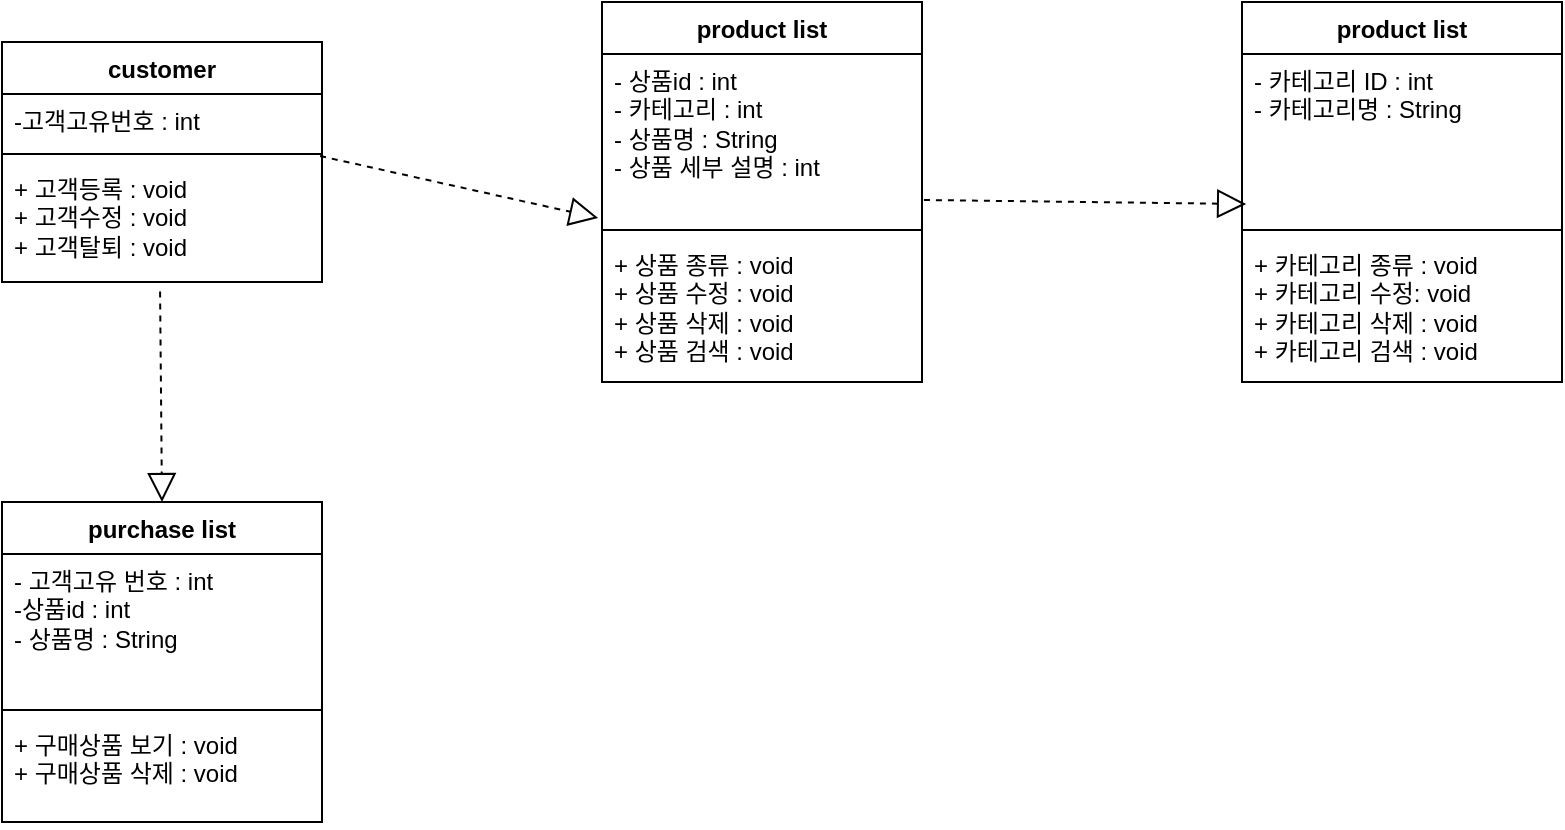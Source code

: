 <mxfile version="24.7.13">
  <diagram name="Page-1" id="e7e014a7-5840-1c2e-5031-d8a46d1fe8dd">
    <mxGraphModel dx="1434" dy="746" grid="1" gridSize="10" guides="1" tooltips="1" connect="1" arrows="1" fold="1" page="1" pageScale="1" pageWidth="1169" pageHeight="826" background="none" math="0" shadow="0">
      <root>
        <mxCell id="0" />
        <mxCell id="1" parent="0" />
        <mxCell id="5KYSkmtViK5-AkCnaimw-48" value="customer" style="swimlane;fontStyle=1;align=center;verticalAlign=top;childLayout=stackLayout;horizontal=1;startSize=26;horizontalStack=0;resizeParent=1;resizeParentMax=0;resizeLast=0;collapsible=1;marginBottom=0;whiteSpace=wrap;html=1;" vertex="1" parent="1">
          <mxGeometry x="80" y="220" width="160" height="120" as="geometry" />
        </mxCell>
        <mxCell id="5KYSkmtViK5-AkCnaimw-49" value="-고객고유번호 : int" style="text;strokeColor=none;fillColor=none;align=left;verticalAlign=top;spacingLeft=4;spacingRight=4;overflow=hidden;rotatable=0;points=[[0,0.5],[1,0.5]];portConstraint=eastwest;whiteSpace=wrap;html=1;" vertex="1" parent="5KYSkmtViK5-AkCnaimw-48">
          <mxGeometry y="26" width="160" height="26" as="geometry" />
        </mxCell>
        <mxCell id="5KYSkmtViK5-AkCnaimw-50" value="" style="line;strokeWidth=1;fillColor=none;align=left;verticalAlign=middle;spacingTop=-1;spacingLeft=3;spacingRight=3;rotatable=0;labelPosition=right;points=[];portConstraint=eastwest;strokeColor=inherit;" vertex="1" parent="5KYSkmtViK5-AkCnaimw-48">
          <mxGeometry y="52" width="160" height="8" as="geometry" />
        </mxCell>
        <mxCell id="5KYSkmtViK5-AkCnaimw-51" value="+ 고객등록 : void&amp;nbsp;&lt;div&gt;+ 고객수정 : void&lt;/div&gt;&lt;div&gt;+ 고객탈퇴 : void&lt;/div&gt;" style="text;strokeColor=none;fillColor=none;align=left;verticalAlign=top;spacingLeft=4;spacingRight=4;overflow=hidden;rotatable=0;points=[[0,0.5],[1,0.5]];portConstraint=eastwest;whiteSpace=wrap;html=1;" vertex="1" parent="5KYSkmtViK5-AkCnaimw-48">
          <mxGeometry y="60" width="160" height="60" as="geometry" />
        </mxCell>
        <mxCell id="5KYSkmtViK5-AkCnaimw-52" value="purchase list" style="swimlane;fontStyle=1;align=center;verticalAlign=top;childLayout=stackLayout;horizontal=1;startSize=26;horizontalStack=0;resizeParent=1;resizeParentMax=0;resizeLast=0;collapsible=1;marginBottom=0;whiteSpace=wrap;html=1;" vertex="1" parent="1">
          <mxGeometry x="80" y="450" width="160" height="160" as="geometry" />
        </mxCell>
        <mxCell id="5KYSkmtViK5-AkCnaimw-53" value="- 고객고유 번호 : int&lt;div&gt;-상품id : int&lt;/div&gt;&lt;div&gt;- 상품명 : String&lt;/div&gt;" style="text;strokeColor=none;fillColor=none;align=left;verticalAlign=top;spacingLeft=4;spacingRight=4;overflow=hidden;rotatable=0;points=[[0,0.5],[1,0.5]];portConstraint=eastwest;whiteSpace=wrap;html=1;" vertex="1" parent="5KYSkmtViK5-AkCnaimw-52">
          <mxGeometry y="26" width="160" height="74" as="geometry" />
        </mxCell>
        <mxCell id="5KYSkmtViK5-AkCnaimw-54" value="" style="line;strokeWidth=1;fillColor=none;align=left;verticalAlign=middle;spacingTop=-1;spacingLeft=3;spacingRight=3;rotatable=0;labelPosition=right;points=[];portConstraint=eastwest;strokeColor=inherit;" vertex="1" parent="5KYSkmtViK5-AkCnaimw-52">
          <mxGeometry y="100" width="160" height="8" as="geometry" />
        </mxCell>
        <mxCell id="5KYSkmtViK5-AkCnaimw-55" value="+ 구매상품 보기 : void&lt;div&gt;+ 구매상품 삭제 : void&lt;/div&gt;" style="text;strokeColor=none;fillColor=none;align=left;verticalAlign=top;spacingLeft=4;spacingRight=4;overflow=hidden;rotatable=0;points=[[0,0.5],[1,0.5]];portConstraint=eastwest;whiteSpace=wrap;html=1;" vertex="1" parent="5KYSkmtViK5-AkCnaimw-52">
          <mxGeometry y="108" width="160" height="52" as="geometry" />
        </mxCell>
        <mxCell id="5KYSkmtViK5-AkCnaimw-70" value="" style="endArrow=block;dashed=1;endFill=0;endSize=12;html=1;rounded=0;entryX=0.5;entryY=0;entryDx=0;entryDy=0;exitX=0.494;exitY=1.08;exitDx=0;exitDy=0;exitPerimeter=0;" edge="1" parent="1" source="5KYSkmtViK5-AkCnaimw-51" target="5KYSkmtViK5-AkCnaimw-52">
          <mxGeometry width="160" relative="1" as="geometry">
            <mxPoint x="290" y="370" as="sourcePoint" />
            <mxPoint x="660" y="340" as="targetPoint" />
          </mxGeometry>
        </mxCell>
        <mxCell id="5KYSkmtViK5-AkCnaimw-73" value="product list" style="swimlane;fontStyle=1;align=center;verticalAlign=top;childLayout=stackLayout;horizontal=1;startSize=26;horizontalStack=0;resizeParent=1;resizeParentMax=0;resizeLast=0;collapsible=1;marginBottom=0;whiteSpace=wrap;html=1;" vertex="1" parent="1">
          <mxGeometry x="380" y="200" width="160" height="190" as="geometry" />
        </mxCell>
        <mxCell id="5KYSkmtViK5-AkCnaimw-74" value="- 상품id : int&lt;div&gt;- 카테고리 : int&lt;/div&gt;&lt;div&gt;- 상품명 : String&lt;br&gt;&lt;div&gt;- 상품 세부 설명 : int&lt;/div&gt;&lt;/div&gt;" style="text;strokeColor=none;fillColor=none;align=left;verticalAlign=top;spacingLeft=4;spacingRight=4;overflow=hidden;rotatable=0;points=[[0,0.5],[1,0.5]];portConstraint=eastwest;whiteSpace=wrap;html=1;" vertex="1" parent="5KYSkmtViK5-AkCnaimw-73">
          <mxGeometry y="26" width="160" height="84" as="geometry" />
        </mxCell>
        <mxCell id="5KYSkmtViK5-AkCnaimw-75" value="" style="line;strokeWidth=1;fillColor=none;align=left;verticalAlign=middle;spacingTop=-1;spacingLeft=3;spacingRight=3;rotatable=0;labelPosition=right;points=[];portConstraint=eastwest;strokeColor=inherit;" vertex="1" parent="5KYSkmtViK5-AkCnaimw-73">
          <mxGeometry y="110" width="160" height="8" as="geometry" />
        </mxCell>
        <mxCell id="5KYSkmtViK5-AkCnaimw-76" value="+ 상품 종류 : void&lt;div&gt;+ 상품 수정 : void&lt;/div&gt;&lt;div&gt;+ 상품 삭제 : void&lt;/div&gt;&lt;div&gt;+ 상품 검색 : void&lt;/div&gt;" style="text;strokeColor=none;fillColor=none;align=left;verticalAlign=top;spacingLeft=4;spacingRight=4;overflow=hidden;rotatable=0;points=[[0,0.5],[1,0.5]];portConstraint=eastwest;whiteSpace=wrap;html=1;" vertex="1" parent="5KYSkmtViK5-AkCnaimw-73">
          <mxGeometry y="118" width="160" height="72" as="geometry" />
        </mxCell>
        <mxCell id="5KYSkmtViK5-AkCnaimw-77" value="" style="endArrow=block;dashed=1;endFill=0;endSize=12;html=1;rounded=0;exitX=0.994;exitY=-0.05;exitDx=0;exitDy=0;exitPerimeter=0;entryX=-0.012;entryY=0.976;entryDx=0;entryDy=0;entryPerimeter=0;" edge="1" parent="1" source="5KYSkmtViK5-AkCnaimw-51" target="5KYSkmtViK5-AkCnaimw-74">
          <mxGeometry width="160" relative="1" as="geometry">
            <mxPoint x="840" y="327" as="sourcePoint" />
            <mxPoint x="460" y="290" as="targetPoint" />
          </mxGeometry>
        </mxCell>
        <mxCell id="5KYSkmtViK5-AkCnaimw-78" value="product list" style="swimlane;fontStyle=1;align=center;verticalAlign=top;childLayout=stackLayout;horizontal=1;startSize=26;horizontalStack=0;resizeParent=1;resizeParentMax=0;resizeLast=0;collapsible=1;marginBottom=0;whiteSpace=wrap;html=1;" vertex="1" parent="1">
          <mxGeometry x="700" y="200" width="160" height="190" as="geometry" />
        </mxCell>
        <mxCell id="5KYSkmtViK5-AkCnaimw-79" value="- 카테고리 ID : int&lt;div&gt;- 카테고리명 : String&lt;/div&gt;" style="text;strokeColor=none;fillColor=none;align=left;verticalAlign=top;spacingLeft=4;spacingRight=4;overflow=hidden;rotatable=0;points=[[0,0.5],[1,0.5]];portConstraint=eastwest;whiteSpace=wrap;html=1;" vertex="1" parent="5KYSkmtViK5-AkCnaimw-78">
          <mxGeometry y="26" width="160" height="84" as="geometry" />
        </mxCell>
        <mxCell id="5KYSkmtViK5-AkCnaimw-80" value="" style="line;strokeWidth=1;fillColor=none;align=left;verticalAlign=middle;spacingTop=-1;spacingLeft=3;spacingRight=3;rotatable=0;labelPosition=right;points=[];portConstraint=eastwest;strokeColor=inherit;" vertex="1" parent="5KYSkmtViK5-AkCnaimw-78">
          <mxGeometry y="110" width="160" height="8" as="geometry" />
        </mxCell>
        <mxCell id="5KYSkmtViK5-AkCnaimw-81" value="+ 카테고리 종류 : void&lt;div&gt;+ 카테고리 수정: void&lt;/div&gt;&lt;div&gt;+ 카테고리 삭제 : void&lt;/div&gt;&lt;div&gt;+ 카테고리 검색 : void&lt;/div&gt;" style="text;strokeColor=none;fillColor=none;align=left;verticalAlign=top;spacingLeft=4;spacingRight=4;overflow=hidden;rotatable=0;points=[[0,0.5],[1,0.5]];portConstraint=eastwest;whiteSpace=wrap;html=1;" vertex="1" parent="5KYSkmtViK5-AkCnaimw-78">
          <mxGeometry y="118" width="160" height="72" as="geometry" />
        </mxCell>
        <mxCell id="5KYSkmtViK5-AkCnaimw-82" value="" style="endArrow=block;dashed=1;endFill=0;endSize=12;html=1;rounded=0;exitX=1.006;exitY=0.869;exitDx=0;exitDy=0;exitPerimeter=0;entryX=0.013;entryY=0.893;entryDx=0;entryDy=0;entryPerimeter=0;" edge="1" parent="1" source="5KYSkmtViK5-AkCnaimw-74" target="5KYSkmtViK5-AkCnaimw-79">
          <mxGeometry width="160" relative="1" as="geometry">
            <mxPoint x="249" y="287" as="sourcePoint" />
            <mxPoint x="388" y="318" as="targetPoint" />
          </mxGeometry>
        </mxCell>
      </root>
    </mxGraphModel>
  </diagram>
</mxfile>

